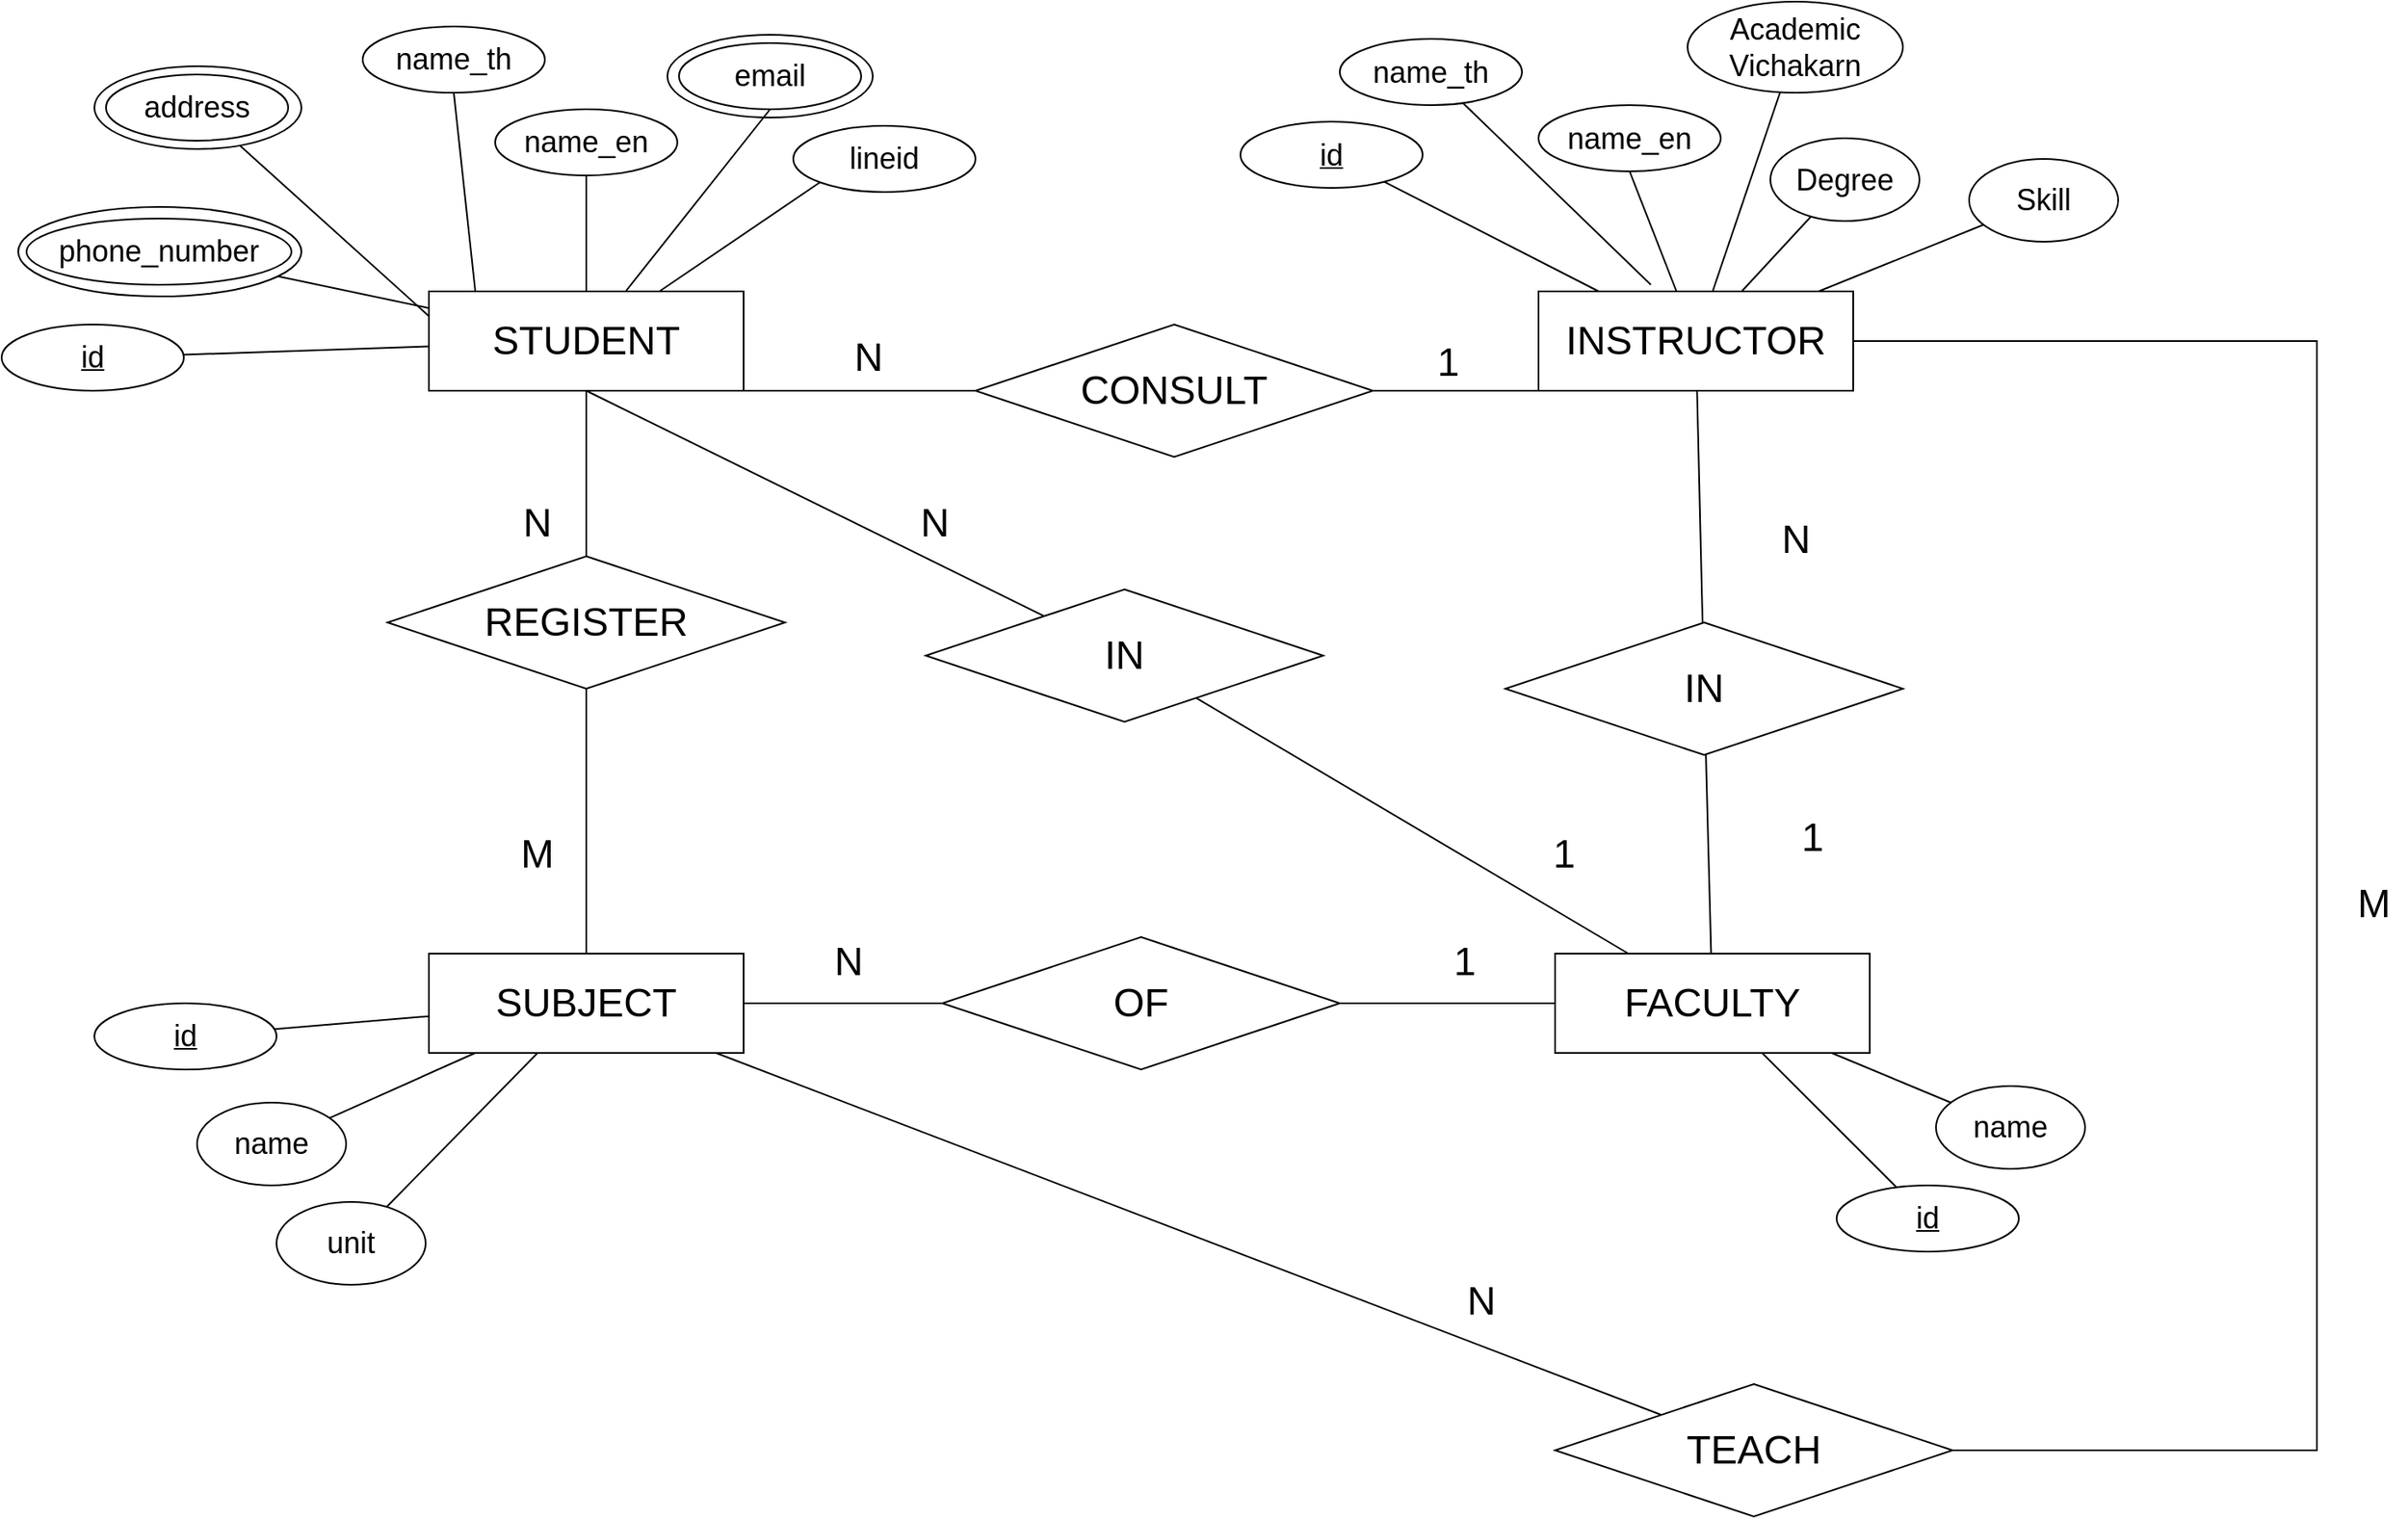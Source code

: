 <mxfile version="12.7.9"><diagram id="nyaB0MgxH3bBZnb9iNv_" name="Page-1"><mxGraphModel dx="3181" dy="954" grid="1" gridSize="10" guides="1" tooltips="1" connect="1" arrows="1" fold="1" page="1" pageScale="1" pageWidth="827" pageHeight="1169" math="0" shadow="0"><root><mxCell id="0"/><mxCell id="1" parent="0"/><mxCell id="KbkFWeNRfQ-pdo6EhjIW-70" style="edgeStyle=none;rounded=0;orthogonalLoop=1;jettySize=auto;html=1;exitX=0.75;exitY=1;exitDx=0;exitDy=0;endArrow=none;endFill=0;" edge="1" parent="1" source="KbkFWeNRfQ-pdo6EhjIW-29" target="KbkFWeNRfQ-pdo6EhjIW-68"><mxGeometry relative="1" as="geometry"/></mxCell><mxCell id="KbkFWeNRfQ-pdo6EhjIW-82" style="edgeStyle=none;rounded=0;orthogonalLoop=1;jettySize=auto;html=1;exitX=0.5;exitY=1;exitDx=0;exitDy=0;endArrow=none;endFill=0;" edge="1" parent="1" source="KbkFWeNRfQ-pdo6EhjIW-29" target="KbkFWeNRfQ-pdo6EhjIW-81"><mxGeometry relative="1" as="geometry"/></mxCell><mxCell id="KbkFWeNRfQ-pdo6EhjIW-90" style="edgeStyle=none;rounded=0;orthogonalLoop=1;jettySize=auto;html=1;exitX=0.5;exitY=1;exitDx=0;exitDy=0;endArrow=none;endFill=0;" edge="1" parent="1" source="KbkFWeNRfQ-pdo6EhjIW-29" target="KbkFWeNRfQ-pdo6EhjIW-89"><mxGeometry relative="1" as="geometry"/></mxCell><mxCell id="KbkFWeNRfQ-pdo6EhjIW-29" value="&lt;font style=&quot;font-size: 24px&quot;&gt;STUDENT&lt;/font&gt;" style="rounded=0;whiteSpace=wrap;html=1;" vertex="1" parent="1"><mxGeometry x="-740" y="190" width="190" height="60" as="geometry"/></mxCell><mxCell id="KbkFWeNRfQ-pdo6EhjIW-69" style="edgeStyle=none;rounded=0;orthogonalLoop=1;jettySize=auto;html=1;exitX=0.25;exitY=1;exitDx=0;exitDy=0;endArrow=none;endFill=0;" edge="1" parent="1" source="KbkFWeNRfQ-pdo6EhjIW-30" target="KbkFWeNRfQ-pdo6EhjIW-68"><mxGeometry relative="1" as="geometry"/></mxCell><mxCell id="KbkFWeNRfQ-pdo6EhjIW-117" value="" style="edgeStyle=orthogonalEdgeStyle;rounded=0;orthogonalLoop=1;jettySize=auto;html=1;endArrow=none;endFill=0;" edge="1" parent="1" source="KbkFWeNRfQ-pdo6EhjIW-30" target="KbkFWeNRfQ-pdo6EhjIW-113"><mxGeometry relative="1" as="geometry"><mxPoint x="25" y="330.0" as="targetPoint"/><Array as="points"><mxPoint x="400" y="220"/><mxPoint x="400" y="890"/></Array></mxGeometry></mxCell><mxCell id="KbkFWeNRfQ-pdo6EhjIW-125" value="" style="rounded=0;orthogonalLoop=1;jettySize=auto;html=1;endArrow=none;endFill=0;" edge="1" parent="1" source="KbkFWeNRfQ-pdo6EhjIW-30" target="KbkFWeNRfQ-pdo6EhjIW-123"><mxGeometry relative="1" as="geometry"><mxPoint x="25" y="330.0" as="targetPoint"/></mxGeometry></mxCell><mxCell id="KbkFWeNRfQ-pdo6EhjIW-30" value="&lt;font style=&quot;font-size: 24px&quot;&gt;INSTRUCTOR&lt;/font&gt;" style="rounded=0;whiteSpace=wrap;html=1;" vertex="1" parent="1"><mxGeometry x="-70" y="190" width="190" height="60" as="geometry"/></mxCell><mxCell id="KbkFWeNRfQ-pdo6EhjIW-83" style="edgeStyle=none;rounded=0;orthogonalLoop=1;jettySize=auto;html=1;exitX=0.5;exitY=0;exitDx=0;exitDy=0;endArrow=none;endFill=0;" edge="1" parent="1" source="KbkFWeNRfQ-pdo6EhjIW-35" target="KbkFWeNRfQ-pdo6EhjIW-81"><mxGeometry relative="1" as="geometry"/></mxCell><mxCell id="KbkFWeNRfQ-pdo6EhjIW-97" style="edgeStyle=none;rounded=0;orthogonalLoop=1;jettySize=auto;html=1;exitX=1;exitY=0.5;exitDx=0;exitDy=0;endArrow=none;endFill=0;" edge="1" parent="1" source="KbkFWeNRfQ-pdo6EhjIW-35" target="KbkFWeNRfQ-pdo6EhjIW-96"><mxGeometry relative="1" as="geometry"/></mxCell><mxCell id="KbkFWeNRfQ-pdo6EhjIW-115" value="" style="edgeStyle=none;rounded=0;orthogonalLoop=1;jettySize=auto;html=1;endArrow=none;endFill=0;" edge="1" parent="1" source="KbkFWeNRfQ-pdo6EhjIW-35" target="KbkFWeNRfQ-pdo6EhjIW-113"><mxGeometry relative="1" as="geometry"><mxPoint x="-650" y="730.0" as="targetPoint"/></mxGeometry></mxCell><mxCell id="KbkFWeNRfQ-pdo6EhjIW-35" value="&lt;font style=&quot;font-size: 24px&quot;&gt;SUBJECT&lt;/font&gt;" style="rounded=0;whiteSpace=wrap;html=1;" vertex="1" parent="1"><mxGeometry x="-740" y="590" width="190" height="60" as="geometry"/></mxCell><mxCell id="KbkFWeNRfQ-pdo6EhjIW-99" value="" style="edgeStyle=none;rounded=0;orthogonalLoop=1;jettySize=auto;html=1;endArrow=none;endFill=0;" edge="1" parent="1" source="KbkFWeNRfQ-pdo6EhjIW-36" target="KbkFWeNRfQ-pdo6EhjIW-96"><mxGeometry relative="1" as="geometry"><mxPoint x="-140" y="620.0" as="targetPoint"/></mxGeometry></mxCell><mxCell id="KbkFWeNRfQ-pdo6EhjIW-112" value="" style="edgeStyle=none;rounded=0;orthogonalLoop=1;jettySize=auto;html=1;endArrow=none;endFill=0;" edge="1" parent="1" source="KbkFWeNRfQ-pdo6EhjIW-36" target="KbkFWeNRfQ-pdo6EhjIW-89"><mxGeometry relative="1" as="geometry"><mxPoint x="35" y="510.0" as="targetPoint"/></mxGeometry></mxCell><mxCell id="KbkFWeNRfQ-pdo6EhjIW-36" value="&lt;font style=&quot;font-size: 24px&quot;&gt;FACULTY&lt;/font&gt;" style="rounded=0;whiteSpace=wrap;html=1;" vertex="1" parent="1"><mxGeometry x="-60" y="590" width="190" height="60" as="geometry"/></mxCell><mxCell id="KbkFWeNRfQ-pdo6EhjIW-40" style="rounded=0;orthogonalLoop=1;jettySize=auto;html=1;exitX=0.5;exitY=1;exitDx=0;exitDy=0;endArrow=none;endFill=0;" edge="1" parent="1" source="KbkFWeNRfQ-pdo6EhjIW-37"><mxGeometry relative="1" as="geometry"><mxPoint x="-712" y="190" as="targetPoint"/></mxGeometry></mxCell><mxCell id="KbkFWeNRfQ-pdo6EhjIW-37" value="&lt;font style=&quot;font-size: 18px&quot;&gt;name_th&lt;/font&gt;" style="ellipse;whiteSpace=wrap;html=1;" vertex="1" parent="1"><mxGeometry x="-780" y="30" width="110" height="40" as="geometry"/></mxCell><mxCell id="KbkFWeNRfQ-pdo6EhjIW-41" style="rounded=0;orthogonalLoop=1;jettySize=auto;html=1;exitX=0.5;exitY=1;exitDx=0;exitDy=0;entryX=0.5;entryY=0;entryDx=0;entryDy=0;endArrow=none;endFill=0;" edge="1" parent="1" source="KbkFWeNRfQ-pdo6EhjIW-38" target="KbkFWeNRfQ-pdo6EhjIW-29"><mxGeometry relative="1" as="geometry"/></mxCell><mxCell id="KbkFWeNRfQ-pdo6EhjIW-38" value="&lt;font style=&quot;font-size: 18px&quot;&gt;name_en&lt;/font&gt;" style="ellipse;whiteSpace=wrap;html=1;" vertex="1" parent="1"><mxGeometry x="-700" y="80" width="110" height="40" as="geometry"/></mxCell><mxCell id="KbkFWeNRfQ-pdo6EhjIW-43" style="edgeStyle=none;rounded=0;orthogonalLoop=1;jettySize=auto;html=1;exitX=0.5;exitY=1;exitDx=0;exitDy=0;endArrow=none;endFill=0;" edge="1" parent="1" source="KbkFWeNRfQ-pdo6EhjIW-42" target="KbkFWeNRfQ-pdo6EhjIW-29"><mxGeometry relative="1" as="geometry"/></mxCell><mxCell id="KbkFWeNRfQ-pdo6EhjIW-42" value="&lt;font style=&quot;font-size: 18px&quot;&gt;email&lt;/font&gt;" style="ellipse;whiteSpace=wrap;html=1;labelBorderColor=none;perimeterSpacing=0;" vertex="1" parent="1"><mxGeometry x="-589" y="40" width="110" height="40" as="geometry"/></mxCell><mxCell id="KbkFWeNRfQ-pdo6EhjIW-45" style="edgeStyle=none;rounded=0;orthogonalLoop=1;jettySize=auto;html=1;exitX=0;exitY=1;exitDx=0;exitDy=0;endArrow=none;endFill=0;" edge="1" parent="1" source="KbkFWeNRfQ-pdo6EhjIW-44" target="KbkFWeNRfQ-pdo6EhjIW-29"><mxGeometry relative="1" as="geometry"/></mxCell><mxCell id="KbkFWeNRfQ-pdo6EhjIW-44" value="&lt;font style=&quot;font-size: 18px&quot;&gt;lineid&lt;/font&gt;" style="ellipse;whiteSpace=wrap;html=1;" vertex="1" parent="1"><mxGeometry x="-520" y="90" width="110" height="40" as="geometry"/></mxCell><mxCell id="KbkFWeNRfQ-pdo6EhjIW-47" value="&lt;font style=&quot;font-size: 18px&quot;&gt;address&lt;/font&gt;" style="ellipse;whiteSpace=wrap;html=1;" vertex="1" parent="1"><mxGeometry x="-935" y="59" width="110" height="40" as="geometry"/></mxCell><mxCell id="KbkFWeNRfQ-pdo6EhjIW-49" value="&lt;font style=&quot;font-size: 18px&quot;&gt;phone_number&lt;/font&gt;" style="ellipse;whiteSpace=wrap;html=1;" vertex="1" parent="1"><mxGeometry x="-983" y="146" width="160" height="40" as="geometry"/></mxCell><mxCell id="KbkFWeNRfQ-pdo6EhjIW-143" value="" style="edgeStyle=none;rounded=0;orthogonalLoop=1;jettySize=auto;html=1;endArrow=none;endFill=0;" edge="1" parent="1" source="KbkFWeNRfQ-pdo6EhjIW-53" target="KbkFWeNRfQ-pdo6EhjIW-29"><mxGeometry relative="1" as="geometry"><mxPoint x="-709.0" y="139" as="targetPoint"/></mxGeometry></mxCell><mxCell id="KbkFWeNRfQ-pdo6EhjIW-53" value="" style="ellipse;whiteSpace=wrap;html=1;fillColor=none;" vertex="1" parent="1"><mxGeometry x="-988" y="139" width="171" height="54" as="geometry"/></mxCell><mxCell id="KbkFWeNRfQ-pdo6EhjIW-145" value="" style="edgeStyle=none;rounded=0;orthogonalLoop=1;jettySize=auto;html=1;endArrow=none;endFill=0;entryX=0;entryY=0.25;entryDx=0;entryDy=0;" edge="1" parent="1" source="KbkFWeNRfQ-pdo6EhjIW-54" target="KbkFWeNRfQ-pdo6EhjIW-29"><mxGeometry relative="1" as="geometry"><mxPoint x="-737.0" y="79" as="targetPoint"/></mxGeometry></mxCell><mxCell id="KbkFWeNRfQ-pdo6EhjIW-54" value="" style="ellipse;whiteSpace=wrap;html=1;fillColor=none;" vertex="1" parent="1"><mxGeometry x="-942" y="54" width="125" height="50" as="geometry"/></mxCell><mxCell id="KbkFWeNRfQ-pdo6EhjIW-55" value="" style="ellipse;whiteSpace=wrap;html=1;fillColor=none;" vertex="1" parent="1"><mxGeometry x="-596" y="35" width="124" height="50" as="geometry"/></mxCell><mxCell id="KbkFWeNRfQ-pdo6EhjIW-133" value="" style="edgeStyle=none;rounded=0;orthogonalLoop=1;jettySize=auto;html=1;endArrow=none;endFill=0;entryX=0.357;entryY=-0.067;entryDx=0;entryDy=0;entryPerimeter=0;" edge="1" parent="1" source="KbkFWeNRfQ-pdo6EhjIW-56" target="KbkFWeNRfQ-pdo6EhjIW-30"><mxGeometry relative="1" as="geometry"><mxPoint x="-15" y="170" as="targetPoint"/></mxGeometry></mxCell><mxCell id="KbkFWeNRfQ-pdo6EhjIW-56" value="&lt;font style=&quot;font-size: 18px&quot;&gt;name_th&lt;/font&gt;" style="ellipse;whiteSpace=wrap;html=1;" vertex="1" parent="1"><mxGeometry x="-190" y="37.5" width="110" height="40" as="geometry"/></mxCell><mxCell id="KbkFWeNRfQ-pdo6EhjIW-59" style="edgeStyle=none;rounded=0;orthogonalLoop=1;jettySize=auto;html=1;exitX=0.5;exitY=1;exitDx=0;exitDy=0;endArrow=none;endFill=0;" edge="1" parent="1" source="KbkFWeNRfQ-pdo6EhjIW-57" target="KbkFWeNRfQ-pdo6EhjIW-30"><mxGeometry relative="1" as="geometry"/></mxCell><mxCell id="KbkFWeNRfQ-pdo6EhjIW-57" value="&lt;font style=&quot;font-size: 18px&quot;&gt;name_en&lt;/font&gt;" style="ellipse;whiteSpace=wrap;html=1;" vertex="1" parent="1"><mxGeometry x="-70" y="77.5" width="110" height="40" as="geometry"/></mxCell><mxCell id="KbkFWeNRfQ-pdo6EhjIW-135" value="" style="edgeStyle=none;rounded=0;orthogonalLoop=1;jettySize=auto;html=1;endArrow=none;endFill=0;" edge="1" parent="1" source="KbkFWeNRfQ-pdo6EhjIW-60" target="KbkFWeNRfQ-pdo6EhjIW-30"><mxGeometry relative="1" as="geometry"><mxPoint x="245" y="225.0" as="targetPoint"/></mxGeometry></mxCell><mxCell id="KbkFWeNRfQ-pdo6EhjIW-60" value="&lt;font style=&quot;font-size: 18px&quot;&gt;Academic Vichakarn&lt;/font&gt;" style="ellipse;whiteSpace=wrap;html=1;" vertex="1" parent="1"><mxGeometry x="20" y="15" width="130" height="55" as="geometry"/></mxCell><mxCell id="KbkFWeNRfQ-pdo6EhjIW-139" value="" style="edgeStyle=none;rounded=0;orthogonalLoop=1;jettySize=auto;html=1;endArrow=none;endFill=0;" edge="1" parent="1" source="KbkFWeNRfQ-pdo6EhjIW-63" target="KbkFWeNRfQ-pdo6EhjIW-30"><mxGeometry relative="1" as="geometry"><mxPoint x="130" y="345.0" as="targetPoint"/></mxGeometry></mxCell><mxCell id="KbkFWeNRfQ-pdo6EhjIW-63" value="&lt;font style=&quot;font-size: 18px&quot;&gt;Skill&lt;/font&gt;" style="ellipse;whiteSpace=wrap;html=1;" vertex="1" parent="1"><mxGeometry x="190" y="110" width="90" height="50" as="geometry"/></mxCell><mxCell id="KbkFWeNRfQ-pdo6EhjIW-137" value="" style="edgeStyle=none;rounded=0;orthogonalLoop=1;jettySize=auto;html=1;endArrow=none;endFill=0;" edge="1" parent="1" source="KbkFWeNRfQ-pdo6EhjIW-65" target="KbkFWeNRfQ-pdo6EhjIW-30"><mxGeometry relative="1" as="geometry"><mxPoint x="140" y="265.0" as="targetPoint"/></mxGeometry></mxCell><mxCell id="KbkFWeNRfQ-pdo6EhjIW-65" value="&lt;font style=&quot;font-size: 18px&quot;&gt;Degree&lt;/font&gt;" style="ellipse;whiteSpace=wrap;html=1;" vertex="1" parent="1"><mxGeometry x="70" y="97.5" width="90" height="50" as="geometry"/></mxCell><mxCell id="KbkFWeNRfQ-pdo6EhjIW-103" value="" style="edgeStyle=none;rounded=0;orthogonalLoop=1;jettySize=auto;html=1;endArrow=none;endFill=0;" edge="1" parent="1" source="KbkFWeNRfQ-pdo6EhjIW-66" target="KbkFWeNRfQ-pdo6EhjIW-35"><mxGeometry relative="1" as="geometry"><mxPoint x="-780" y="735.0" as="targetPoint"/></mxGeometry></mxCell><mxCell id="KbkFWeNRfQ-pdo6EhjIW-66" value="&lt;span style=&quot;font-size: 18px&quot;&gt;name&lt;/span&gt;" style="ellipse;whiteSpace=wrap;html=1;" vertex="1" parent="1"><mxGeometry x="-880" y="680" width="90" height="50" as="geometry"/></mxCell><mxCell id="KbkFWeNRfQ-pdo6EhjIW-68" value="&lt;font style=&quot;font-size: 24px&quot;&gt;CONSULT&lt;/font&gt;" style="rhombus;whiteSpace=wrap;html=1;fillColor=#ffffff;" vertex="1" parent="1"><mxGeometry x="-410" y="210" width="240" height="80" as="geometry"/></mxCell><mxCell id="KbkFWeNRfQ-pdo6EhjIW-71" value="&lt;font style=&quot;font-size: 24px&quot;&gt;N&lt;/font&gt;" style="text;html=1;align=center;verticalAlign=middle;resizable=0;points=[];autosize=1;" vertex="1" parent="1"><mxGeometry x="-490" y="220" width="30" height="20" as="geometry"/></mxCell><mxCell id="KbkFWeNRfQ-pdo6EhjIW-74" value="&lt;font style=&quot;font-size: 24px&quot;&gt;1&lt;/font&gt;" style="text;html=1;align=center;verticalAlign=middle;resizable=0;points=[];autosize=1;" vertex="1" parent="1"><mxGeometry x="-140" y="223" width="30" height="20" as="geometry"/></mxCell><mxCell id="KbkFWeNRfQ-pdo6EhjIW-141" value="" style="edgeStyle=none;rounded=0;orthogonalLoop=1;jettySize=auto;html=1;endArrow=none;endFill=0;" edge="1" parent="1" source="KbkFWeNRfQ-pdo6EhjIW-77" target="KbkFWeNRfQ-pdo6EhjIW-29"><mxGeometry relative="1" as="geometry"><mxPoint x="-780" y="203" as="targetPoint"/></mxGeometry></mxCell><mxCell id="KbkFWeNRfQ-pdo6EhjIW-77" value="&lt;font style=&quot;font-size: 18px&quot;&gt;&lt;u&gt;id&lt;/u&gt;&lt;/font&gt;" style="ellipse;whiteSpace=wrap;html=1;" vertex="1" parent="1"><mxGeometry x="-998" y="210" width="110" height="40" as="geometry"/></mxCell><mxCell id="KbkFWeNRfQ-pdo6EhjIW-131" value="" style="edgeStyle=none;rounded=0;orthogonalLoop=1;jettySize=auto;html=1;endArrow=none;endFill=0;" edge="1" parent="1" source="KbkFWeNRfQ-pdo6EhjIW-79" target="KbkFWeNRfQ-pdo6EhjIW-30"><mxGeometry relative="1" as="geometry"><mxPoint x="-145" y="200" as="targetPoint"/></mxGeometry></mxCell><mxCell id="KbkFWeNRfQ-pdo6EhjIW-79" value="&lt;font style=&quot;font-size: 18px&quot;&gt;&lt;u&gt;id&lt;/u&gt;&lt;/font&gt;" style="ellipse;whiteSpace=wrap;html=1;" vertex="1" parent="1"><mxGeometry x="-250" y="87.5" width="110" height="40" as="geometry"/></mxCell><mxCell id="KbkFWeNRfQ-pdo6EhjIW-81" value="&lt;font style=&quot;font-size: 24px&quot;&gt;REGISTER&lt;/font&gt;" style="rhombus;whiteSpace=wrap;html=1;fillColor=#ffffff;" vertex="1" parent="1"><mxGeometry x="-765" y="350" width="240" height="80" as="geometry"/></mxCell><mxCell id="KbkFWeNRfQ-pdo6EhjIW-105" value="" style="edgeStyle=none;rounded=0;orthogonalLoop=1;jettySize=auto;html=1;endArrow=none;endFill=0;" edge="1" parent="1" source="KbkFWeNRfQ-pdo6EhjIW-84" target="KbkFWeNRfQ-pdo6EhjIW-35"><mxGeometry relative="1" as="geometry"><mxPoint x="-630" y="775.0" as="targetPoint"/></mxGeometry></mxCell><mxCell id="KbkFWeNRfQ-pdo6EhjIW-84" value="&lt;font style=&quot;font-size: 18px&quot;&gt;unit&lt;/font&gt;" style="ellipse;whiteSpace=wrap;html=1;" vertex="1" parent="1"><mxGeometry x="-832" y="740" width="90" height="50" as="geometry"/></mxCell><mxCell id="KbkFWeNRfQ-pdo6EhjIW-101" value="" style="edgeStyle=none;rounded=0;orthogonalLoop=1;jettySize=auto;html=1;endArrow=none;endFill=0;" edge="1" parent="1" source="KbkFWeNRfQ-pdo6EhjIW-85" target="KbkFWeNRfQ-pdo6EhjIW-35"><mxGeometry relative="1" as="geometry"><mxPoint x="-810.0" y="650.0" as="targetPoint"/></mxGeometry></mxCell><mxCell id="KbkFWeNRfQ-pdo6EhjIW-85" value="&lt;font style=&quot;font-size: 18px&quot;&gt;&lt;u&gt;id&lt;/u&gt;&lt;/font&gt;" style="ellipse;whiteSpace=wrap;html=1;" vertex="1" parent="1"><mxGeometry x="-942" y="620" width="110" height="40" as="geometry"/></mxCell><mxCell id="KbkFWeNRfQ-pdo6EhjIW-108" value="" style="edgeStyle=none;rounded=0;orthogonalLoop=1;jettySize=auto;html=1;endArrow=none;endFill=0;" edge="1" parent="1" source="KbkFWeNRfQ-pdo6EhjIW-86" target="KbkFWeNRfQ-pdo6EhjIW-36"><mxGeometry relative="1" as="geometry"/></mxCell><mxCell id="KbkFWeNRfQ-pdo6EhjIW-86" value="&lt;font style=&quot;font-size: 18px&quot;&gt;&lt;u&gt;id&lt;/u&gt;&lt;/font&gt;" style="ellipse;whiteSpace=wrap;html=1;" vertex="1" parent="1"><mxGeometry x="110" y="730" width="110" height="40" as="geometry"/></mxCell><mxCell id="KbkFWeNRfQ-pdo6EhjIW-110" value="" style="edgeStyle=none;rounded=0;orthogonalLoop=1;jettySize=auto;html=1;endArrow=none;endFill=0;" edge="1" parent="1" source="KbkFWeNRfQ-pdo6EhjIW-88" target="KbkFWeNRfQ-pdo6EhjIW-36"><mxGeometry relative="1" as="geometry"><mxPoint x="140" y="655.0" as="targetPoint"/></mxGeometry></mxCell><mxCell id="KbkFWeNRfQ-pdo6EhjIW-88" value="&lt;span style=&quot;font-size: 18px&quot;&gt;name&lt;/span&gt;" style="ellipse;whiteSpace=wrap;html=1;" vertex="1" parent="1"><mxGeometry x="170" y="670" width="90" height="50" as="geometry"/></mxCell><mxCell id="KbkFWeNRfQ-pdo6EhjIW-89" value="&lt;font style=&quot;font-size: 24px&quot;&gt;IN&lt;/font&gt;" style="rhombus;whiteSpace=wrap;html=1;fillColor=#ffffff;" vertex="1" parent="1"><mxGeometry x="-440" y="370" width="240" height="80" as="geometry"/></mxCell><mxCell id="KbkFWeNRfQ-pdo6EhjIW-92" value="&lt;font style=&quot;font-size: 24px&quot;&gt;N&lt;/font&gt;" style="text;html=1;align=center;verticalAlign=middle;resizable=0;points=[];autosize=1;" vertex="1" parent="1"><mxGeometry x="-450" y="320" width="30" height="20" as="geometry"/></mxCell><mxCell id="KbkFWeNRfQ-pdo6EhjIW-93" value="&lt;font style=&quot;font-size: 24px&quot;&gt;N&lt;/font&gt;" style="text;html=1;align=center;verticalAlign=middle;resizable=0;points=[];autosize=1;" vertex="1" parent="1"><mxGeometry x="-690" y="320" width="30" height="20" as="geometry"/></mxCell><mxCell id="KbkFWeNRfQ-pdo6EhjIW-94" value="&lt;font style=&quot;font-size: 24px&quot;&gt;M&lt;/font&gt;" style="text;html=1;align=center;verticalAlign=middle;resizable=0;points=[];autosize=1;" vertex="1" parent="1"><mxGeometry x="-695" y="520" width="40" height="20" as="geometry"/></mxCell><mxCell id="KbkFWeNRfQ-pdo6EhjIW-95" value="&lt;font style=&quot;font-size: 24px&quot;&gt;1&lt;/font&gt;" style="text;html=1;align=center;verticalAlign=middle;resizable=0;points=[];autosize=1;" vertex="1" parent="1"><mxGeometry x="-70" y="520" width="30" height="20" as="geometry"/></mxCell><mxCell id="KbkFWeNRfQ-pdo6EhjIW-96" value="&lt;font style=&quot;font-size: 24px&quot;&gt;OF&lt;/font&gt;" style="rhombus;whiteSpace=wrap;html=1;fillColor=#ffffff;" vertex="1" parent="1"><mxGeometry x="-430" y="580" width="240" height="80" as="geometry"/></mxCell><mxCell id="KbkFWeNRfQ-pdo6EhjIW-106" value="&lt;font style=&quot;font-size: 24px&quot;&gt;N&lt;/font&gt;" style="text;html=1;align=center;verticalAlign=middle;resizable=0;points=[];autosize=1;" vertex="1" parent="1"><mxGeometry x="-502" y="585" width="30" height="20" as="geometry"/></mxCell><mxCell id="KbkFWeNRfQ-pdo6EhjIW-107" value="&lt;font style=&quot;font-size: 24px&quot;&gt;1&lt;/font&gt;" style="text;html=1;align=center;verticalAlign=middle;resizable=0;points=[];autosize=1;" vertex="1" parent="1"><mxGeometry x="-130" y="585" width="30" height="20" as="geometry"/></mxCell><mxCell id="KbkFWeNRfQ-pdo6EhjIW-113" value="&lt;font style=&quot;font-size: 24px&quot;&gt;TEACH&lt;/font&gt;" style="rhombus;whiteSpace=wrap;html=1;fillColor=#ffffff;" vertex="1" parent="1"><mxGeometry x="-60" y="850" width="240" height="80" as="geometry"/></mxCell><mxCell id="KbkFWeNRfQ-pdo6EhjIW-118" value="&lt;font style=&quot;font-size: 24px&quot;&gt;M&lt;/font&gt;" style="text;html=1;align=center;verticalAlign=middle;resizable=0;points=[];autosize=1;" vertex="1" parent="1"><mxGeometry x="414" y="550" width="40" height="20" as="geometry"/></mxCell><mxCell id="KbkFWeNRfQ-pdo6EhjIW-122" value="&lt;font style=&quot;font-size: 24px&quot;&gt;N&lt;/font&gt;" style="text;html=1;align=center;verticalAlign=middle;resizable=0;points=[];autosize=1;" vertex="1" parent="1"><mxGeometry x="-120" y="790" width="30" height="20" as="geometry"/></mxCell><mxCell id="KbkFWeNRfQ-pdo6EhjIW-127" value="" style="edgeStyle=none;rounded=0;orthogonalLoop=1;jettySize=auto;html=1;endArrow=none;endFill=0;" edge="1" parent="1" source="KbkFWeNRfQ-pdo6EhjIW-123" target="KbkFWeNRfQ-pdo6EhjIW-36"><mxGeometry relative="1" as="geometry"><mxPoint x="60" y="550.0" as="targetPoint"/></mxGeometry></mxCell><mxCell id="KbkFWeNRfQ-pdo6EhjIW-123" value="&lt;font style=&quot;font-size: 24px&quot;&gt;IN&lt;/font&gt;" style="rhombus;whiteSpace=wrap;html=1;fillColor=#ffffff;" vertex="1" parent="1"><mxGeometry x="-90" y="390" width="240" height="80" as="geometry"/></mxCell><mxCell id="KbkFWeNRfQ-pdo6EhjIW-128" value="&lt;font style=&quot;font-size: 24px&quot;&gt;1&lt;/font&gt;" style="text;html=1;align=center;verticalAlign=middle;resizable=0;points=[];autosize=1;" vertex="1" parent="1"><mxGeometry x="80" y="510" width="30" height="20" as="geometry"/></mxCell><mxCell id="KbkFWeNRfQ-pdo6EhjIW-129" value="&lt;font style=&quot;font-size: 24px&quot;&gt;N&lt;/font&gt;" style="text;html=1;align=center;verticalAlign=middle;resizable=0;points=[];autosize=1;" vertex="1" parent="1"><mxGeometry x="70" y="330" width="30" height="20" as="geometry"/></mxCell></root></mxGraphModel></diagram></mxfile>
